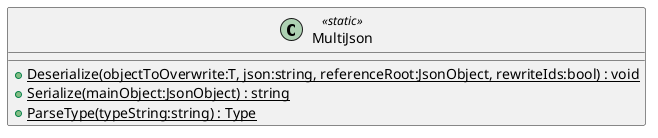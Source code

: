 @startuml
class MultiJson <<static>> {
    + {static} Deserialize(objectToOverwrite:T, json:string, referenceRoot:JsonObject, rewriteIds:bool) : void
    + {static} Serialize(mainObject:JsonObject) : string
    + {static} ParseType(typeString:string) : Type
}
@enduml

